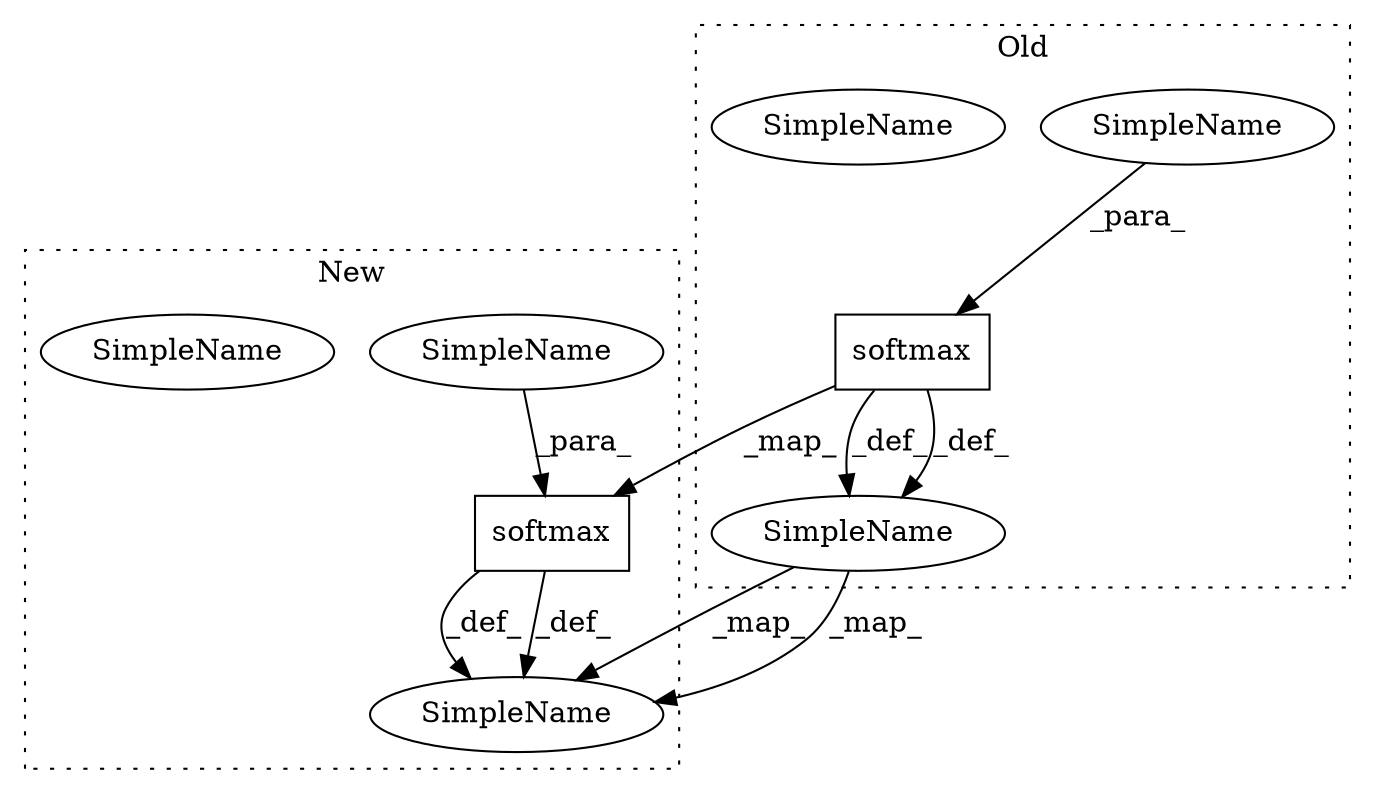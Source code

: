 digraph G {
subgraph cluster0 {
1 [label="softmax" a="32" s="1725,1764" l="8,1" shape="box"];
4 [label="SimpleName" a="42" s="" l="" shape="ellipse"];
5 [label="SimpleName" a="42" s="1686" l="7" shape="ellipse"];
8 [label="SimpleName" a="42" s="1686" l="7" shape="ellipse"];
label = "Old";
style="dotted";
}
subgraph cluster1 {
2 [label="softmax" a="32" s="1799,1835" l="8,1" shape="box"];
3 [label="SimpleName" a="42" s="" l="" shape="ellipse"];
6 [label="SimpleName" a="42" s="1771" l="7" shape="ellipse"];
7 [label="SimpleName" a="42" s="1771" l="7" shape="ellipse"];
label = "New";
style="dotted";
}
1 -> 2 [label="_map_"];
1 -> 8 [label="_def_"];
1 -> 8 [label="_def_"];
2 -> 7 [label="_def_"];
2 -> 7 [label="_def_"];
3 -> 2 [label="_para_"];
4 -> 1 [label="_para_"];
8 -> 7 [label="_map_"];
8 -> 7 [label="_map_"];
}